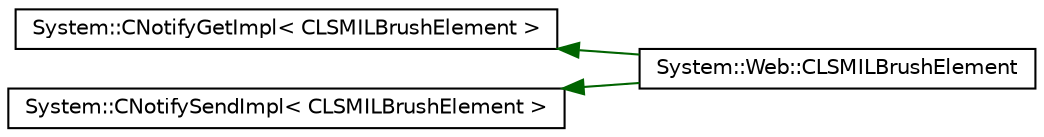 digraph G
{
  edge [fontname="Helvetica",fontsize="10",labelfontname="Helvetica",labelfontsize="10"];
  node [fontname="Helvetica",fontsize="10",shape=record];
  rankdir="LR";
  Node1 [label="System::CNotifyGetImpl\< CLSMILBrushElement \>",height=0.2,width=0.4,color="black", fillcolor="white", style="filled",URL="$class_system_1_1_c_notify_get_impl.html"];
  Node1 -> Node2 [dir="back",color="darkgreen",fontsize="10",style="solid",fontname="Helvetica"];
  Node2 [label="System::Web::CLSMILBrushElement",height=0.2,width=0.4,color="black", fillcolor="white", style="filled",URL="$class_system_1_1_web_1_1_c_l_s_m_i_l_brush_element.html"];
  Node3 [label="System::CNotifySendImpl\< CLSMILBrushElement \>",height=0.2,width=0.4,color="black", fillcolor="white", style="filled",URL="$class_system_1_1_c_notify_send_impl.html"];
  Node3 -> Node2 [dir="back",color="darkgreen",fontsize="10",style="solid",fontname="Helvetica"];
}
